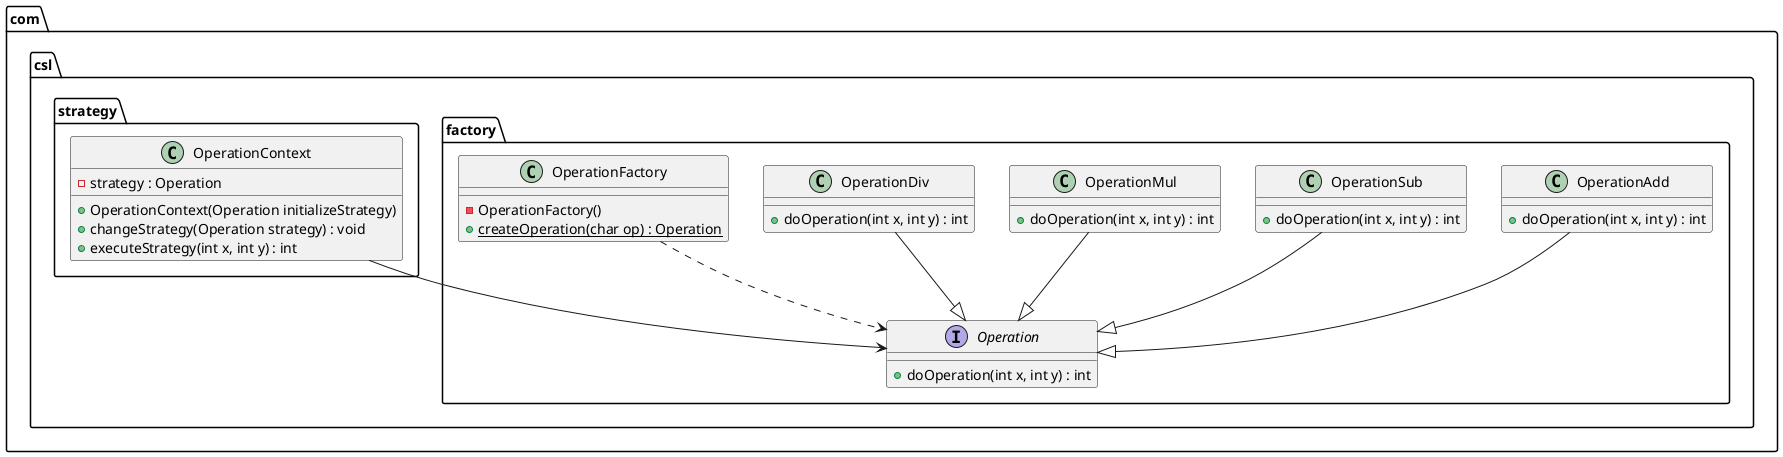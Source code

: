 @startuml
package com.csl.factory {
    interface Operation {
        + doOperation(int x, int y) : int
    }
    class OperationAdd {
        + doOperation(int x, int y) : int
    }
    class OperationSub {
        + doOperation(int x, int y) : int
    }
    class OperationMul {
        + doOperation(int x, int y) : int
    }
    class OperationDiv {
        + doOperation(int x, int y) : int
    }
    class OperationFactory {
        - OperationFactory()
        + {static} createOperation(char op) : Operation
    }
}
package com.csl.strategy {
    class OperationContext {
        - strategy : Operation
        + OperationContext(Operation initializeStrategy)
        + changeStrategy(Operation strategy) : void
        + executeStrategy(int x, int y) : int
    }
}
OperationAdd --|> Operation
OperationSub --|> Operation
OperationMul --|> Operation
OperationDiv --|> Operation
OperationFactory ..> Operation
OperationContext --> Operation
@enduml
